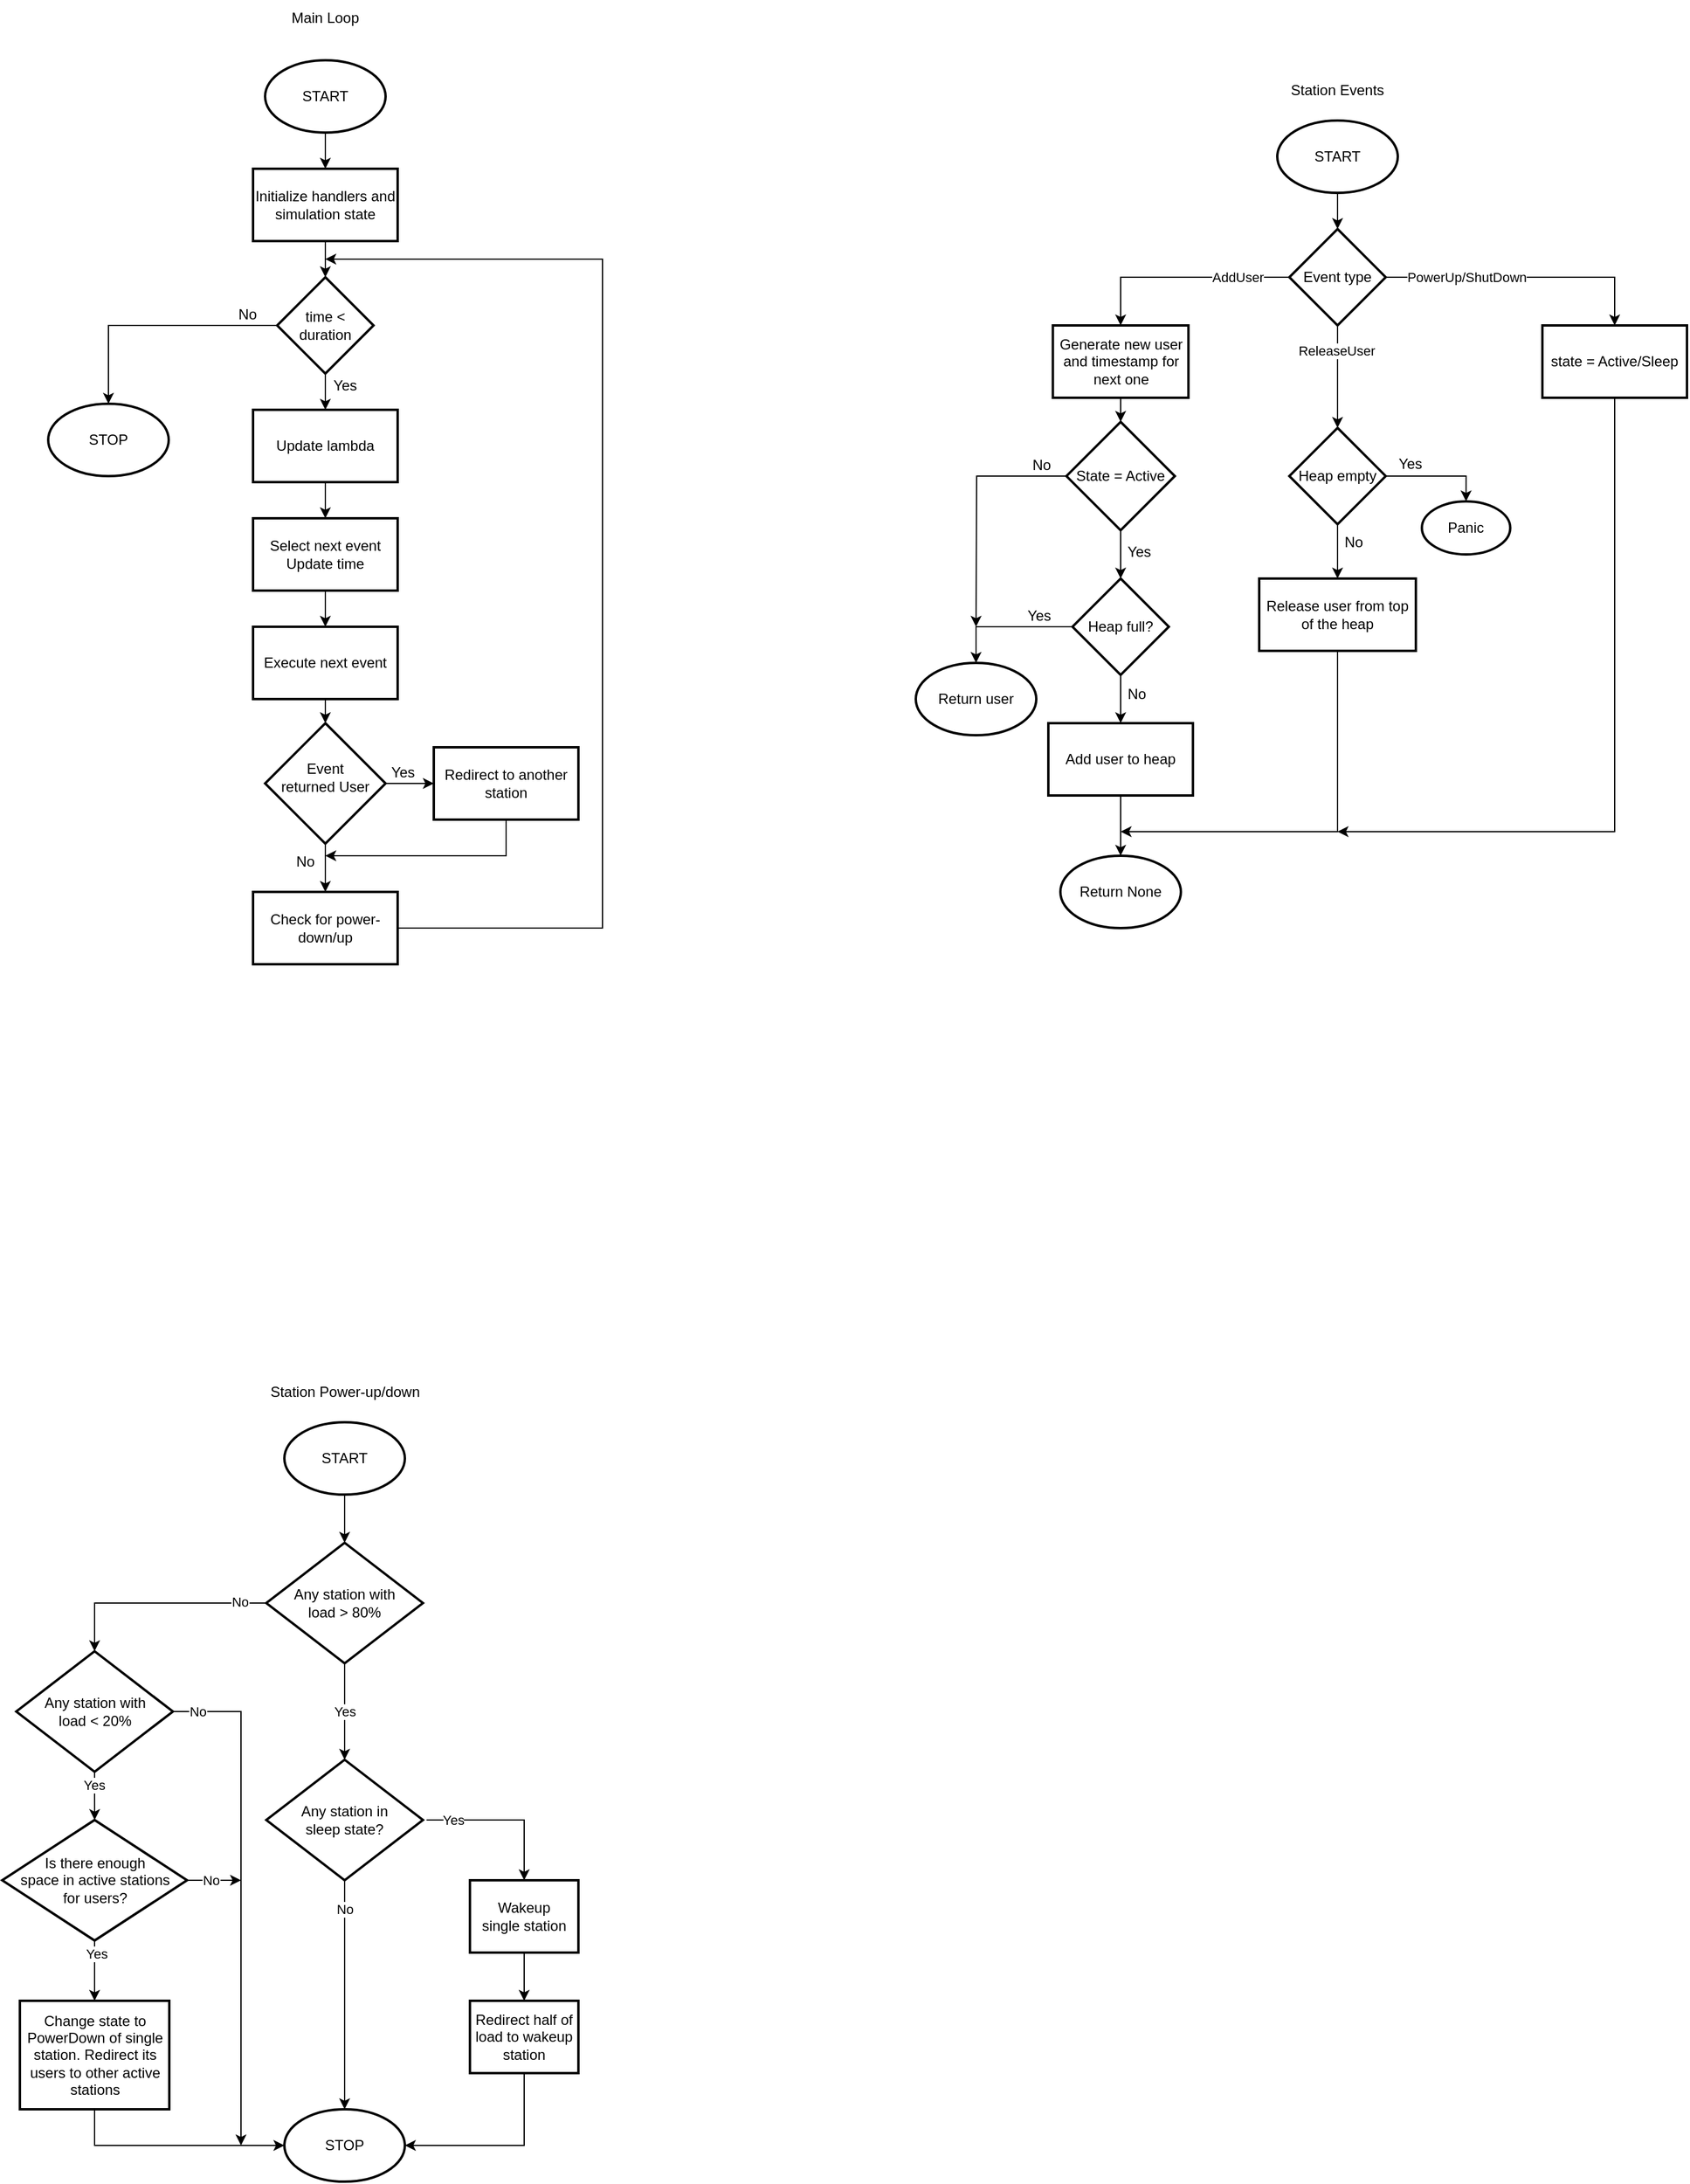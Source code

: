 <mxfile version="22.1.15" type="device">
  <diagram name="Strona-1" id="wR0N-3_GXUcjeD7JFUU1">
    <mxGraphModel dx="1418" dy="838" grid="1" gridSize="10" guides="1" tooltips="1" connect="1" arrows="1" fold="1" page="1" pageScale="1" pageWidth="827" pageHeight="1169" math="0" shadow="0">
      <root>
        <mxCell id="0" />
        <mxCell id="1" parent="0" />
        <mxCell id="ewvP3wC_7j1jmrWXz1Fn-9" value="" style="edgeStyle=orthogonalEdgeStyle;rounded=0;orthogonalLoop=1;jettySize=auto;html=1;" parent="1" source="ewvP3wC_7j1jmrWXz1Fn-1" target="ewvP3wC_7j1jmrWXz1Fn-8" edge="1">
          <mxGeometry relative="1" as="geometry" />
        </mxCell>
        <mxCell id="ewvP3wC_7j1jmrWXz1Fn-1" value="START" style="strokeWidth=2;html=1;shape=mxgraph.flowchart.start_1;whiteSpace=wrap;" parent="1" vertex="1">
          <mxGeometry x="380" y="170" width="100" height="60" as="geometry" />
        </mxCell>
        <mxCell id="ewvP3wC_7j1jmrWXz1Fn-11" value="" style="edgeStyle=orthogonalEdgeStyle;rounded=0;orthogonalLoop=1;jettySize=auto;html=1;" parent="1" source="ewvP3wC_7j1jmrWXz1Fn-8" target="ewvP3wC_7j1jmrWXz1Fn-10" edge="1">
          <mxGeometry relative="1" as="geometry" />
        </mxCell>
        <mxCell id="ewvP3wC_7j1jmrWXz1Fn-8" value="Initialize handlers and simulation state" style="whiteSpace=wrap;html=1;strokeWidth=2;" parent="1" vertex="1">
          <mxGeometry x="370" y="260" width="120" height="60" as="geometry" />
        </mxCell>
        <mxCell id="ewvP3wC_7j1jmrWXz1Fn-13" value="" style="edgeStyle=orthogonalEdgeStyle;rounded=0;orthogonalLoop=1;jettySize=auto;html=1;" parent="1" source="ewvP3wC_7j1jmrWXz1Fn-10" target="ewvP3wC_7j1jmrWXz1Fn-12" edge="1">
          <mxGeometry relative="1" as="geometry" />
        </mxCell>
        <mxCell id="ewvP3wC_7j1jmrWXz1Fn-29" style="edgeStyle=orthogonalEdgeStyle;rounded=0;orthogonalLoop=1;jettySize=auto;html=1;exitX=0;exitY=0.5;exitDx=0;exitDy=0;entryX=0.5;entryY=0;entryDx=0;entryDy=0;entryPerimeter=0;" parent="1" source="ewvP3wC_7j1jmrWXz1Fn-10" target="ewvP3wC_7j1jmrWXz1Fn-30" edge="1">
          <mxGeometry relative="1" as="geometry">
            <mxPoint x="250" y="460" as="targetPoint" />
          </mxGeometry>
        </mxCell>
        <mxCell id="ewvP3wC_7j1jmrWXz1Fn-10" value="time &amp;lt; duration" style="rhombus;whiteSpace=wrap;html=1;strokeWidth=2;" parent="1" vertex="1">
          <mxGeometry x="390" y="350" width="80" height="80" as="geometry" />
        </mxCell>
        <mxCell id="ewvP3wC_7j1jmrWXz1Fn-15" value="" style="edgeStyle=orthogonalEdgeStyle;rounded=0;orthogonalLoop=1;jettySize=auto;html=1;" parent="1" source="ewvP3wC_7j1jmrWXz1Fn-12" target="ewvP3wC_7j1jmrWXz1Fn-14" edge="1">
          <mxGeometry relative="1" as="geometry" />
        </mxCell>
        <mxCell id="ewvP3wC_7j1jmrWXz1Fn-12" value="Update lambda" style="whiteSpace=wrap;html=1;strokeWidth=2;" parent="1" vertex="1">
          <mxGeometry x="370" y="460" width="120" height="60" as="geometry" />
        </mxCell>
        <mxCell id="ewvP3wC_7j1jmrWXz1Fn-17" value="" style="edgeStyle=orthogonalEdgeStyle;rounded=0;orthogonalLoop=1;jettySize=auto;html=1;" parent="1" source="ewvP3wC_7j1jmrWXz1Fn-14" target="ewvP3wC_7j1jmrWXz1Fn-16" edge="1">
          <mxGeometry relative="1" as="geometry" />
        </mxCell>
        <mxCell id="ewvP3wC_7j1jmrWXz1Fn-14" value="Select next event&lt;br&gt;Update time" style="whiteSpace=wrap;html=1;strokeWidth=2;" parent="1" vertex="1">
          <mxGeometry x="370" y="550" width="120" height="60" as="geometry" />
        </mxCell>
        <mxCell id="ewvP3wC_7j1jmrWXz1Fn-19" value="" style="edgeStyle=orthogonalEdgeStyle;rounded=0;orthogonalLoop=1;jettySize=auto;html=1;" parent="1" source="ewvP3wC_7j1jmrWXz1Fn-16" target="ewvP3wC_7j1jmrWXz1Fn-18" edge="1">
          <mxGeometry relative="1" as="geometry" />
        </mxCell>
        <mxCell id="ewvP3wC_7j1jmrWXz1Fn-16" value="Execute next event" style="whiteSpace=wrap;html=1;strokeWidth=2;" parent="1" vertex="1">
          <mxGeometry x="370" y="640" width="120" height="60" as="geometry" />
        </mxCell>
        <mxCell id="ewvP3wC_7j1jmrWXz1Fn-22" value="" style="edgeStyle=orthogonalEdgeStyle;rounded=0;orthogonalLoop=1;jettySize=auto;html=1;" parent="1" source="ewvP3wC_7j1jmrWXz1Fn-18" target="ewvP3wC_7j1jmrWXz1Fn-21" edge="1">
          <mxGeometry relative="1" as="geometry" />
        </mxCell>
        <mxCell id="ewvP3wC_7j1jmrWXz1Fn-25" value="" style="edgeStyle=orthogonalEdgeStyle;rounded=0;orthogonalLoop=1;jettySize=auto;html=1;" parent="1" source="ewvP3wC_7j1jmrWXz1Fn-18" target="ewvP3wC_7j1jmrWXz1Fn-24" edge="1">
          <mxGeometry relative="1" as="geometry" />
        </mxCell>
        <mxCell id="ewvP3wC_7j1jmrWXz1Fn-18" value="Event&lt;br&gt;returned User" style="rhombus;whiteSpace=wrap;html=1;strokeWidth=2;fontSize=12;horizontal=1;spacingTop=-10;" parent="1" vertex="1">
          <mxGeometry x="380" y="720" width="100" height="100" as="geometry" />
        </mxCell>
        <mxCell id="ewvP3wC_7j1jmrWXz1Fn-20" value="Yes" style="text;html=1;align=center;verticalAlign=middle;resizable=0;points=[];autosize=1;strokeColor=none;fillColor=none;" parent="1" vertex="1">
          <mxGeometry x="426" y="425" width="40" height="30" as="geometry" />
        </mxCell>
        <mxCell id="ewvP3wC_7j1jmrWXz1Fn-27" style="edgeStyle=orthogonalEdgeStyle;rounded=0;orthogonalLoop=1;jettySize=auto;html=1;exitX=0.5;exitY=1;exitDx=0;exitDy=0;" parent="1" source="ewvP3wC_7j1jmrWXz1Fn-21" edge="1">
          <mxGeometry relative="1" as="geometry">
            <mxPoint x="430" y="830" as="targetPoint" />
            <Array as="points">
              <mxPoint x="580" y="830" />
            </Array>
          </mxGeometry>
        </mxCell>
        <mxCell id="ewvP3wC_7j1jmrWXz1Fn-21" value="Redirect to another station" style="whiteSpace=wrap;html=1;strokeWidth=2;spacingTop=0;" parent="1" vertex="1">
          <mxGeometry x="520" y="740" width="120" height="60" as="geometry" />
        </mxCell>
        <mxCell id="ewvP3wC_7j1jmrWXz1Fn-28" style="edgeStyle=orthogonalEdgeStyle;rounded=0;orthogonalLoop=1;jettySize=auto;html=1;exitX=1;exitY=0.5;exitDx=0;exitDy=0;" parent="1" source="ewvP3wC_7j1jmrWXz1Fn-24" edge="1">
          <mxGeometry relative="1" as="geometry">
            <mxPoint x="430" y="335" as="targetPoint" />
            <Array as="points">
              <mxPoint x="660" y="890" />
              <mxPoint x="660" y="335" />
            </Array>
          </mxGeometry>
        </mxCell>
        <mxCell id="ewvP3wC_7j1jmrWXz1Fn-24" value="Check for power-down/up" style="whiteSpace=wrap;html=1;strokeWidth=2;spacingTop=0;" parent="1" vertex="1">
          <mxGeometry x="370" y="860" width="120" height="60" as="geometry" />
        </mxCell>
        <mxCell id="ewvP3wC_7j1jmrWXz1Fn-30" value="STOP" style="strokeWidth=2;html=1;shape=mxgraph.flowchart.start_1;whiteSpace=wrap;" parent="1" vertex="1">
          <mxGeometry x="200" y="455" width="100" height="60" as="geometry" />
        </mxCell>
        <mxCell id="ewvP3wC_7j1jmrWXz1Fn-31" value="No" style="text;html=1;align=center;verticalAlign=middle;resizable=0;points=[];autosize=1;strokeColor=none;fillColor=none;" parent="1" vertex="1">
          <mxGeometry x="345" y="366" width="40" height="30" as="geometry" />
        </mxCell>
        <mxCell id="ewvP3wC_7j1jmrWXz1Fn-32" value="Yes" style="text;html=1;align=center;verticalAlign=middle;resizable=0;points=[];autosize=1;strokeColor=none;fillColor=none;" parent="1" vertex="1">
          <mxGeometry x="474" y="746" width="40" height="30" as="geometry" />
        </mxCell>
        <mxCell id="ewvP3wC_7j1jmrWXz1Fn-33" value="No" style="text;html=1;align=center;verticalAlign=middle;resizable=0;points=[];autosize=1;strokeColor=none;fillColor=none;" parent="1" vertex="1">
          <mxGeometry x="393" y="820" width="40" height="30" as="geometry" />
        </mxCell>
        <mxCell id="ewvP3wC_7j1jmrWXz1Fn-38" value="" style="edgeStyle=orthogonalEdgeStyle;rounded=0;orthogonalLoop=1;jettySize=auto;html=1;" parent="1" source="ewvP3wC_7j1jmrWXz1Fn-34" target="ewvP3wC_7j1jmrWXz1Fn-37" edge="1">
          <mxGeometry relative="1" as="geometry" />
        </mxCell>
        <mxCell id="ewvP3wC_7j1jmrWXz1Fn-34" value="START" style="strokeWidth=2;html=1;shape=mxgraph.flowchart.start_1;whiteSpace=wrap;" parent="1" vertex="1">
          <mxGeometry x="1220" y="220" width="100" height="60" as="geometry" />
        </mxCell>
        <mxCell id="ewvP3wC_7j1jmrWXz1Fn-35" value="Main Loop" style="text;html=1;strokeColor=none;fillColor=none;align=center;verticalAlign=middle;whiteSpace=wrap;rounded=0;" parent="1" vertex="1">
          <mxGeometry x="400" y="120" width="60" height="30" as="geometry" />
        </mxCell>
        <mxCell id="ewvP3wC_7j1jmrWXz1Fn-36" value="Station Events" style="text;html=1;strokeColor=none;fillColor=none;align=center;verticalAlign=middle;whiteSpace=wrap;rounded=0;" parent="1" vertex="1">
          <mxGeometry x="1225" y="180" width="90" height="30" as="geometry" />
        </mxCell>
        <mxCell id="ewvP3wC_7j1jmrWXz1Fn-57" value="" style="edgeStyle=orthogonalEdgeStyle;rounded=0;orthogonalLoop=1;jettySize=auto;html=1;" parent="1" source="ewvP3wC_7j1jmrWXz1Fn-37" target="ewvP3wC_7j1jmrWXz1Fn-56" edge="1">
          <mxGeometry relative="1" as="geometry" />
        </mxCell>
        <mxCell id="ewvP3wC_7j1jmrWXz1Fn-69" style="edgeStyle=orthogonalEdgeStyle;rounded=0;orthogonalLoop=1;jettySize=auto;html=1;exitX=1;exitY=0.5;exitDx=0;exitDy=0;entryX=0.5;entryY=0;entryDx=0;entryDy=0;" parent="1" source="ewvP3wC_7j1jmrWXz1Fn-37" target="ewvP3wC_7j1jmrWXz1Fn-67" edge="1">
          <mxGeometry relative="1" as="geometry" />
        </mxCell>
        <mxCell id="ewvP3wC_7j1jmrWXz1Fn-37" value="Event type" style="rhombus;whiteSpace=wrap;html=1;strokeWidth=2;" parent="1" vertex="1">
          <mxGeometry x="1230" y="310" width="80" height="80" as="geometry" />
        </mxCell>
        <mxCell id="ewvP3wC_7j1jmrWXz1Fn-45" value="" style="edgeStyle=orthogonalEdgeStyle;rounded=0;orthogonalLoop=1;jettySize=auto;html=1;" parent="1" source="ewvP3wC_7j1jmrWXz1Fn-41" target="ewvP3wC_7j1jmrWXz1Fn-44" edge="1">
          <mxGeometry relative="1" as="geometry" />
        </mxCell>
        <mxCell id="ewvP3wC_7j1jmrWXz1Fn-41" value="Heap full?" style="rhombus;whiteSpace=wrap;html=1;strokeWidth=2;" parent="1" vertex="1">
          <mxGeometry x="1050" y="600" width="80" height="80" as="geometry" />
        </mxCell>
        <mxCell id="ewvP3wC_7j1jmrWXz1Fn-44" value="Add user to heap" style="whiteSpace=wrap;html=1;strokeWidth=2;" parent="1" vertex="1">
          <mxGeometry x="1030" y="720" width="120" height="60" as="geometry" />
        </mxCell>
        <mxCell id="ewvP3wC_7j1jmrWXz1Fn-46" value="" style="edgeStyle=orthogonalEdgeStyle;rounded=0;orthogonalLoop=1;jettySize=auto;html=1;entryX=0.5;entryY=0;entryDx=0;entryDy=0;" parent="1" source="ewvP3wC_7j1jmrWXz1Fn-37" target="ewvP3wC_7j1jmrWXz1Fn-48" edge="1">
          <mxGeometry relative="1" as="geometry">
            <mxPoint x="1230" y="350" as="sourcePoint" />
            <mxPoint x="1080" y="450" as="targetPoint" />
          </mxGeometry>
        </mxCell>
        <mxCell id="ewvP3wC_7j1jmrWXz1Fn-47" value="AddUser" style="edgeLabel;html=1;align=center;verticalAlign=middle;resizable=0;points=[];" parent="ewvP3wC_7j1jmrWXz1Fn-46" vertex="1" connectable="0">
          <mxGeometry x="-0.472" y="-1" relative="1" as="geometry">
            <mxPoint x="4" y="1" as="offset" />
          </mxGeometry>
        </mxCell>
        <mxCell id="ewvP3wC_7j1jmrWXz1Fn-74" style="edgeStyle=orthogonalEdgeStyle;rounded=0;orthogonalLoop=1;jettySize=auto;html=1;exitX=0.5;exitY=1;exitDx=0;exitDy=0;entryX=0.5;entryY=0;entryDx=0;entryDy=0;" parent="1" source="ewvP3wC_7j1jmrWXz1Fn-48" target="ewvP3wC_7j1jmrWXz1Fn-73" edge="1">
          <mxGeometry relative="1" as="geometry" />
        </mxCell>
        <mxCell id="ewvP3wC_7j1jmrWXz1Fn-48" value="Generate new user and timestamp for next one" style="rounded=0;whiteSpace=wrap;html=1;strokeWidth=2;" parent="1" vertex="1">
          <mxGeometry x="1033.75" y="390" width="112.5" height="60" as="geometry" />
        </mxCell>
        <mxCell id="ewvP3wC_7j1jmrWXz1Fn-49" value="Return None" style="strokeWidth=2;html=1;shape=mxgraph.flowchart.start_1;whiteSpace=wrap;" parent="1" vertex="1">
          <mxGeometry x="1040" y="830" width="100" height="60" as="geometry" />
        </mxCell>
        <mxCell id="ewvP3wC_7j1jmrWXz1Fn-50" style="edgeStyle=orthogonalEdgeStyle;rounded=0;orthogonalLoop=1;jettySize=auto;html=1;exitX=0.5;exitY=1;exitDx=0;exitDy=0;entryX=0.5;entryY=0;entryDx=0;entryDy=0;entryPerimeter=0;" parent="1" source="ewvP3wC_7j1jmrWXz1Fn-44" target="ewvP3wC_7j1jmrWXz1Fn-49" edge="1">
          <mxGeometry relative="1" as="geometry" />
        </mxCell>
        <mxCell id="ewvP3wC_7j1jmrWXz1Fn-51" value="Return user" style="strokeWidth=2;html=1;shape=mxgraph.flowchart.start_1;whiteSpace=wrap;" parent="1" vertex="1">
          <mxGeometry x="920" y="670" width="100" height="60" as="geometry" />
        </mxCell>
        <mxCell id="ewvP3wC_7j1jmrWXz1Fn-53" style="edgeStyle=orthogonalEdgeStyle;rounded=0;orthogonalLoop=1;jettySize=auto;html=1;exitX=0;exitY=0.5;exitDx=0;exitDy=0;entryX=0.5;entryY=0;entryDx=0;entryDy=0;entryPerimeter=0;" parent="1" source="ewvP3wC_7j1jmrWXz1Fn-41" target="ewvP3wC_7j1jmrWXz1Fn-51" edge="1">
          <mxGeometry relative="1" as="geometry" />
        </mxCell>
        <mxCell id="ewvP3wC_7j1jmrWXz1Fn-54" value="Yes" style="text;html=1;align=center;verticalAlign=middle;resizable=0;points=[];autosize=1;strokeColor=none;fillColor=none;" parent="1" vertex="1">
          <mxGeometry x="1002" y="616" width="40" height="30" as="geometry" />
        </mxCell>
        <mxCell id="ewvP3wC_7j1jmrWXz1Fn-55" value="No" style="text;html=1;align=center;verticalAlign=middle;resizable=0;points=[];autosize=1;strokeColor=none;fillColor=none;" parent="1" vertex="1">
          <mxGeometry x="1083" y="681" width="40" height="30" as="geometry" />
        </mxCell>
        <mxCell id="ewvP3wC_7j1jmrWXz1Fn-62" value="" style="edgeStyle=orthogonalEdgeStyle;rounded=0;orthogonalLoop=1;jettySize=auto;html=1;" parent="1" source="ewvP3wC_7j1jmrWXz1Fn-56" target="ewvP3wC_7j1jmrWXz1Fn-61" edge="1">
          <mxGeometry relative="1" as="geometry" />
        </mxCell>
        <mxCell id="ewvP3wC_7j1jmrWXz1Fn-56" value="Heap empty" style="rhombus;whiteSpace=wrap;html=1;strokeWidth=2;" parent="1" vertex="1">
          <mxGeometry x="1230" y="475" width="80" height="80" as="geometry" />
        </mxCell>
        <mxCell id="ewvP3wC_7j1jmrWXz1Fn-58" value="Panic" style="strokeWidth=2;html=1;shape=mxgraph.flowchart.start_1;whiteSpace=wrap;" parent="1" vertex="1">
          <mxGeometry x="1340" y="536" width="73.33" height="44" as="geometry" />
        </mxCell>
        <mxCell id="ewvP3wC_7j1jmrWXz1Fn-59" style="edgeStyle=orthogonalEdgeStyle;rounded=0;orthogonalLoop=1;jettySize=auto;html=1;exitX=1;exitY=0.5;exitDx=0;exitDy=0;entryX=0.5;entryY=0;entryDx=0;entryDy=0;entryPerimeter=0;" parent="1" source="ewvP3wC_7j1jmrWXz1Fn-56" target="ewvP3wC_7j1jmrWXz1Fn-58" edge="1">
          <mxGeometry relative="1" as="geometry" />
        </mxCell>
        <mxCell id="ewvP3wC_7j1jmrWXz1Fn-60" value="Yes" style="text;html=1;align=center;verticalAlign=middle;resizable=0;points=[];autosize=1;strokeColor=none;fillColor=none;" parent="1" vertex="1">
          <mxGeometry x="1310" y="490" width="40" height="30" as="geometry" />
        </mxCell>
        <mxCell id="ewvP3wC_7j1jmrWXz1Fn-79" style="edgeStyle=orthogonalEdgeStyle;rounded=0;orthogonalLoop=1;jettySize=auto;html=1;exitX=0.5;exitY=1;exitDx=0;exitDy=0;" parent="1" source="ewvP3wC_7j1jmrWXz1Fn-61" edge="1">
          <mxGeometry relative="1" as="geometry">
            <mxPoint x="1090" y="810" as="targetPoint" />
            <Array as="points">
              <mxPoint x="1270" y="810" />
            </Array>
          </mxGeometry>
        </mxCell>
        <mxCell id="ewvP3wC_7j1jmrWXz1Fn-61" value="Release user from top of the heap" style="whiteSpace=wrap;html=1;strokeWidth=2;" parent="1" vertex="1">
          <mxGeometry x="1205" y="600" width="130" height="60" as="geometry" />
        </mxCell>
        <mxCell id="ewvP3wC_7j1jmrWXz1Fn-66" value="ReleaseUser" style="edgeLabel;html=1;align=center;verticalAlign=middle;resizable=0;points=[];" parent="1" vertex="1" connectable="0">
          <mxGeometry x="1269.001" y="411" as="geometry" />
        </mxCell>
        <mxCell id="ewvP3wC_7j1jmrWXz1Fn-80" style="edgeStyle=orthogonalEdgeStyle;rounded=0;orthogonalLoop=1;jettySize=auto;html=1;exitX=0.5;exitY=1;exitDx=0;exitDy=0;" parent="1" source="ewvP3wC_7j1jmrWXz1Fn-67" edge="1">
          <mxGeometry relative="1" as="geometry">
            <mxPoint x="1270" y="810" as="targetPoint" />
            <Array as="points">
              <mxPoint x="1500" y="810" />
              <mxPoint x="1286" y="810" />
            </Array>
          </mxGeometry>
        </mxCell>
        <mxCell id="ewvP3wC_7j1jmrWXz1Fn-67" value="state = Active/Sleep" style="whiteSpace=wrap;html=1;strokeWidth=2;" parent="1" vertex="1">
          <mxGeometry x="1440" y="390" width="120" height="60" as="geometry" />
        </mxCell>
        <mxCell id="ewvP3wC_7j1jmrWXz1Fn-70" value="PowerUp/ShutDown" style="edgeLabel;html=1;align=center;verticalAlign=middle;resizable=0;points=[];" parent="1" vertex="1" connectable="0">
          <mxGeometry x="1376.668" y="350.004" as="geometry" />
        </mxCell>
        <mxCell id="ewvP3wC_7j1jmrWXz1Fn-71" value="No" style="text;html=1;align=center;verticalAlign=middle;resizable=0;points=[];autosize=1;strokeColor=none;fillColor=none;" parent="1" vertex="1">
          <mxGeometry x="1263" y="555" width="40" height="30" as="geometry" />
        </mxCell>
        <mxCell id="ewvP3wC_7j1jmrWXz1Fn-75" style="edgeStyle=orthogonalEdgeStyle;rounded=0;orthogonalLoop=1;jettySize=auto;html=1;exitX=0.5;exitY=1;exitDx=0;exitDy=0;entryX=0.5;entryY=0;entryDx=0;entryDy=0;" parent="1" source="ewvP3wC_7j1jmrWXz1Fn-73" target="ewvP3wC_7j1jmrWXz1Fn-41" edge="1">
          <mxGeometry relative="1" as="geometry" />
        </mxCell>
        <mxCell id="ewvP3wC_7j1jmrWXz1Fn-77" style="edgeStyle=orthogonalEdgeStyle;rounded=0;orthogonalLoop=1;jettySize=auto;html=1;exitX=0;exitY=0.5;exitDx=0;exitDy=0;" parent="1" source="ewvP3wC_7j1jmrWXz1Fn-73" edge="1">
          <mxGeometry relative="1" as="geometry">
            <mxPoint x="970" y="640" as="targetPoint" />
          </mxGeometry>
        </mxCell>
        <mxCell id="ewvP3wC_7j1jmrWXz1Fn-73" value="State = Active" style="rhombus;whiteSpace=wrap;html=1;strokeWidth=2;" parent="1" vertex="1">
          <mxGeometry x="1045" y="470" width="90" height="90" as="geometry" />
        </mxCell>
        <mxCell id="ewvP3wC_7j1jmrWXz1Fn-76" value="Yes" style="text;html=1;align=center;verticalAlign=middle;resizable=0;points=[];autosize=1;strokeColor=none;fillColor=none;" parent="1" vertex="1">
          <mxGeometry x="1085" y="563" width="40" height="30" as="geometry" />
        </mxCell>
        <mxCell id="ewvP3wC_7j1jmrWXz1Fn-78" value="No" style="text;html=1;align=center;verticalAlign=middle;resizable=0;points=[];autosize=1;strokeColor=none;fillColor=none;" parent="1" vertex="1">
          <mxGeometry x="1004" y="491" width="40" height="30" as="geometry" />
        </mxCell>
        <mxCell id="7TCgR0upyNAYN09so2Ll-4" value="" style="edgeStyle=orthogonalEdgeStyle;rounded=0;orthogonalLoop=1;jettySize=auto;html=1;" parent="1" source="7TCgR0upyNAYN09so2Ll-1" target="7TCgR0upyNAYN09so2Ll-3" edge="1">
          <mxGeometry relative="1" as="geometry" />
        </mxCell>
        <mxCell id="7TCgR0upyNAYN09so2Ll-1" value="START" style="strokeWidth=2;html=1;shape=mxgraph.flowchart.start_1;whiteSpace=wrap;" parent="1" vertex="1">
          <mxGeometry x="396" y="1300" width="100" height="60" as="geometry" />
        </mxCell>
        <mxCell id="7TCgR0upyNAYN09so2Ll-2" value="Station Power-up/down" style="text;html=1;strokeColor=none;fillColor=none;align=center;verticalAlign=middle;whiteSpace=wrap;rounded=0;" parent="1" vertex="1">
          <mxGeometry x="376.5" y="1260" width="139" height="30" as="geometry" />
        </mxCell>
        <mxCell id="7TCgR0upyNAYN09so2Ll-6" value="Yes" style="edgeStyle=orthogonalEdgeStyle;rounded=0;orthogonalLoop=1;jettySize=auto;html=1;" parent="1" source="7TCgR0upyNAYN09so2Ll-3" target="7TCgR0upyNAYN09so2Ll-5" edge="1">
          <mxGeometry relative="1" as="geometry">
            <mxPoint as="offset" />
          </mxGeometry>
        </mxCell>
        <mxCell id="7TCgR0upyNAYN09so2Ll-18" style="edgeStyle=orthogonalEdgeStyle;rounded=0;orthogonalLoop=1;jettySize=auto;html=1;exitX=0;exitY=0.5;exitDx=0;exitDy=0;entryX=0.5;entryY=0;entryDx=0;entryDy=0;" parent="1" source="7TCgR0upyNAYN09so2Ll-3" target="7TCgR0upyNAYN09so2Ll-17" edge="1">
          <mxGeometry relative="1" as="geometry" />
        </mxCell>
        <mxCell id="7TCgR0upyNAYN09so2Ll-19" value="No" style="edgeLabel;html=1;align=center;verticalAlign=middle;resizable=0;points=[];" parent="7TCgR0upyNAYN09so2Ll-18" vertex="1" connectable="0">
          <mxGeometry x="-0.604" y="1" relative="1" as="geometry">
            <mxPoint x="14" y="-2" as="offset" />
          </mxGeometry>
        </mxCell>
        <mxCell id="7TCgR0upyNAYN09so2Ll-3" value="Any station with&lt;br&gt;load &amp;gt; 80%" style="rhombus;whiteSpace=wrap;html=1;strokeWidth=2;" parent="1" vertex="1">
          <mxGeometry x="381" y="1400" width="130" height="100" as="geometry" />
        </mxCell>
        <mxCell id="7TCgR0upyNAYN09so2Ll-8" value="" style="edgeStyle=orthogonalEdgeStyle;rounded=0;orthogonalLoop=1;jettySize=auto;html=1;entryX=0.5;entryY=0;entryDx=0;entryDy=0;" parent="1" target="7TCgR0upyNAYN09so2Ll-7" edge="1">
          <mxGeometry relative="1" as="geometry">
            <mxPoint x="514.0" y="1630.0" as="sourcePoint" />
            <mxPoint x="593" y="1660" as="targetPoint" />
            <Array as="points">
              <mxPoint x="595" y="1630" />
            </Array>
          </mxGeometry>
        </mxCell>
        <mxCell id="7TCgR0upyNAYN09so2Ll-9" value="Yes" style="edgeLabel;html=1;align=center;verticalAlign=middle;resizable=0;points=[];" parent="7TCgR0upyNAYN09so2Ll-8" vertex="1" connectable="0">
          <mxGeometry x="-0.714" y="-2" relative="1" as="geometry">
            <mxPoint x="3" y="-2" as="offset" />
          </mxGeometry>
        </mxCell>
        <mxCell id="7TCgR0upyNAYN09so2Ll-5" value="Any station in&lt;br&gt;sleep state?" style="rhombus;whiteSpace=wrap;html=1;strokeWidth=2;" parent="1" vertex="1">
          <mxGeometry x="381" y="1580" width="130" height="100" as="geometry" />
        </mxCell>
        <mxCell id="VzlP4KJm-PAG0MGr1raf-2" value="" style="edgeStyle=orthogonalEdgeStyle;rounded=0;orthogonalLoop=1;jettySize=auto;html=1;" parent="1" source="7TCgR0upyNAYN09so2Ll-7" target="VzlP4KJm-PAG0MGr1raf-1" edge="1">
          <mxGeometry relative="1" as="geometry" />
        </mxCell>
        <mxCell id="7TCgR0upyNAYN09so2Ll-7" value="Wakeup &lt;br&gt;single station" style="whiteSpace=wrap;html=1;strokeWidth=2;" parent="1" vertex="1">
          <mxGeometry x="550" y="1680" width="90" height="60" as="geometry" />
        </mxCell>
        <mxCell id="7TCgR0upyNAYN09so2Ll-10" value="STOP" style="strokeWidth=2;html=1;shape=mxgraph.flowchart.start_1;whiteSpace=wrap;" parent="1" vertex="1">
          <mxGeometry x="396" y="1870" width="100" height="60" as="geometry" />
        </mxCell>
        <mxCell id="7TCgR0upyNAYN09so2Ll-11" style="edgeStyle=orthogonalEdgeStyle;rounded=0;orthogonalLoop=1;jettySize=auto;html=1;exitX=0.5;exitY=1;exitDx=0;exitDy=0;entryX=0.5;entryY=0;entryDx=0;entryDy=0;entryPerimeter=0;" parent="1" source="7TCgR0upyNAYN09so2Ll-5" target="7TCgR0upyNAYN09so2Ll-10" edge="1">
          <mxGeometry relative="1" as="geometry" />
        </mxCell>
        <mxCell id="7TCgR0upyNAYN09so2Ll-13" value="No" style="edgeLabel;html=1;align=center;verticalAlign=middle;resizable=0;points=[];" parent="7TCgR0upyNAYN09so2Ll-11" vertex="1" connectable="0">
          <mxGeometry x="-0.745" relative="1" as="geometry">
            <mxPoint as="offset" />
          </mxGeometry>
        </mxCell>
        <mxCell id="7TCgR0upyNAYN09so2Ll-23" style="edgeStyle=orthogonalEdgeStyle;rounded=0;orthogonalLoop=1;jettySize=auto;html=1;exitX=1;exitY=0.5;exitDx=0;exitDy=0;" parent="1" source="7TCgR0upyNAYN09so2Ll-17" edge="1">
          <mxGeometry relative="1" as="geometry">
            <mxPoint x="360" y="1900" as="targetPoint" />
            <Array as="points">
              <mxPoint x="360" y="1540" />
              <mxPoint x="360" y="1900" />
            </Array>
          </mxGeometry>
        </mxCell>
        <mxCell id="7TCgR0upyNAYN09so2Ll-25" value="No" style="edgeLabel;html=1;align=center;verticalAlign=middle;resizable=0;points=[];" parent="7TCgR0upyNAYN09so2Ll-23" vertex="1" connectable="0">
          <mxGeometry x="-0.855" relative="1" as="geometry">
            <mxPoint x="-10" as="offset" />
          </mxGeometry>
        </mxCell>
        <mxCell id="_4wIshCk-vVBbPrwRT96-2" value="" style="edgeStyle=orthogonalEdgeStyle;rounded=0;orthogonalLoop=1;jettySize=auto;html=1;" parent="1" source="7TCgR0upyNAYN09so2Ll-17" target="_4wIshCk-vVBbPrwRT96-1" edge="1">
          <mxGeometry relative="1" as="geometry" />
        </mxCell>
        <mxCell id="_4wIshCk-vVBbPrwRT96-6" value="Yes" style="edgeLabel;html=1;align=center;verticalAlign=middle;resizable=0;points=[];" parent="_4wIshCk-vVBbPrwRT96-2" vertex="1" connectable="0">
          <mxGeometry x="-0.461" y="-1" relative="1" as="geometry">
            <mxPoint as="offset" />
          </mxGeometry>
        </mxCell>
        <mxCell id="7TCgR0upyNAYN09so2Ll-17" value="Any station with&lt;br&gt;load &amp;lt; 20%" style="rhombus;whiteSpace=wrap;html=1;strokeWidth=2;" parent="1" vertex="1">
          <mxGeometry x="173.5" y="1490" width="130" height="100" as="geometry" />
        </mxCell>
        <mxCell id="7TCgR0upyNAYN09so2Ll-20" value="Change state to PowerDown of single station. Redirect its users to other active stations" style="whiteSpace=wrap;html=1;strokeWidth=2;" parent="1" vertex="1">
          <mxGeometry x="176.5" y="1780" width="124" height="90" as="geometry" />
        </mxCell>
        <mxCell id="7TCgR0upyNAYN09so2Ll-22" style="edgeStyle=orthogonalEdgeStyle;rounded=0;orthogonalLoop=1;jettySize=auto;html=1;exitX=0.5;exitY=1;exitDx=0;exitDy=0;entryX=0;entryY=0.5;entryDx=0;entryDy=0;entryPerimeter=0;" parent="1" source="7TCgR0upyNAYN09so2Ll-20" target="7TCgR0upyNAYN09so2Ll-10" edge="1">
          <mxGeometry relative="1" as="geometry" />
        </mxCell>
        <mxCell id="VzlP4KJm-PAG0MGr1raf-1" value="Redirect half of load to wakeup station" style="whiteSpace=wrap;html=1;strokeWidth=2;" parent="1" vertex="1">
          <mxGeometry x="550" y="1780" width="90" height="60" as="geometry" />
        </mxCell>
        <mxCell id="VzlP4KJm-PAG0MGr1raf-3" style="edgeStyle=orthogonalEdgeStyle;rounded=0;orthogonalLoop=1;jettySize=auto;html=1;exitX=0.5;exitY=1;exitDx=0;exitDy=0;entryX=1;entryY=0.5;entryDx=0;entryDy=0;entryPerimeter=0;" parent="1" source="VzlP4KJm-PAG0MGr1raf-1" target="7TCgR0upyNAYN09so2Ll-10" edge="1">
          <mxGeometry relative="1" as="geometry" />
        </mxCell>
        <mxCell id="_4wIshCk-vVBbPrwRT96-3" style="edgeStyle=orthogonalEdgeStyle;rounded=0;orthogonalLoop=1;jettySize=auto;html=1;exitX=0.5;exitY=1;exitDx=0;exitDy=0;entryX=0.5;entryY=0;entryDx=0;entryDy=0;" parent="1" source="_4wIshCk-vVBbPrwRT96-1" target="7TCgR0upyNAYN09so2Ll-20" edge="1">
          <mxGeometry relative="1" as="geometry" />
        </mxCell>
        <mxCell id="_4wIshCk-vVBbPrwRT96-5" value="Yes" style="edgeLabel;html=1;align=center;verticalAlign=middle;resizable=0;points=[];" parent="_4wIshCk-vVBbPrwRT96-3" vertex="1" connectable="0">
          <mxGeometry x="-0.552" y="1" relative="1" as="geometry">
            <mxPoint as="offset" />
          </mxGeometry>
        </mxCell>
        <mxCell id="_4wIshCk-vVBbPrwRT96-4" style="edgeStyle=orthogonalEdgeStyle;rounded=0;orthogonalLoop=1;jettySize=auto;html=1;exitX=1;exitY=0.5;exitDx=0;exitDy=0;" parent="1" source="_4wIshCk-vVBbPrwRT96-1" edge="1">
          <mxGeometry relative="1" as="geometry">
            <mxPoint x="360" y="1680" as="targetPoint" />
          </mxGeometry>
        </mxCell>
        <mxCell id="_4wIshCk-vVBbPrwRT96-7" value="No" style="edgeLabel;html=1;align=center;verticalAlign=middle;resizable=0;points=[];" parent="_4wIshCk-vVBbPrwRT96-4" vertex="1" connectable="0">
          <mxGeometry x="-0.247" relative="1" as="geometry">
            <mxPoint x="2" as="offset" />
          </mxGeometry>
        </mxCell>
        <mxCell id="_4wIshCk-vVBbPrwRT96-1" value="Is there enough&lt;br&gt;space in active stations&lt;br&gt;for users?" style="rhombus;whiteSpace=wrap;html=1;strokeWidth=2;" parent="1" vertex="1">
          <mxGeometry x="161.75" y="1630" width="153.5" height="100" as="geometry" />
        </mxCell>
      </root>
    </mxGraphModel>
  </diagram>
</mxfile>
